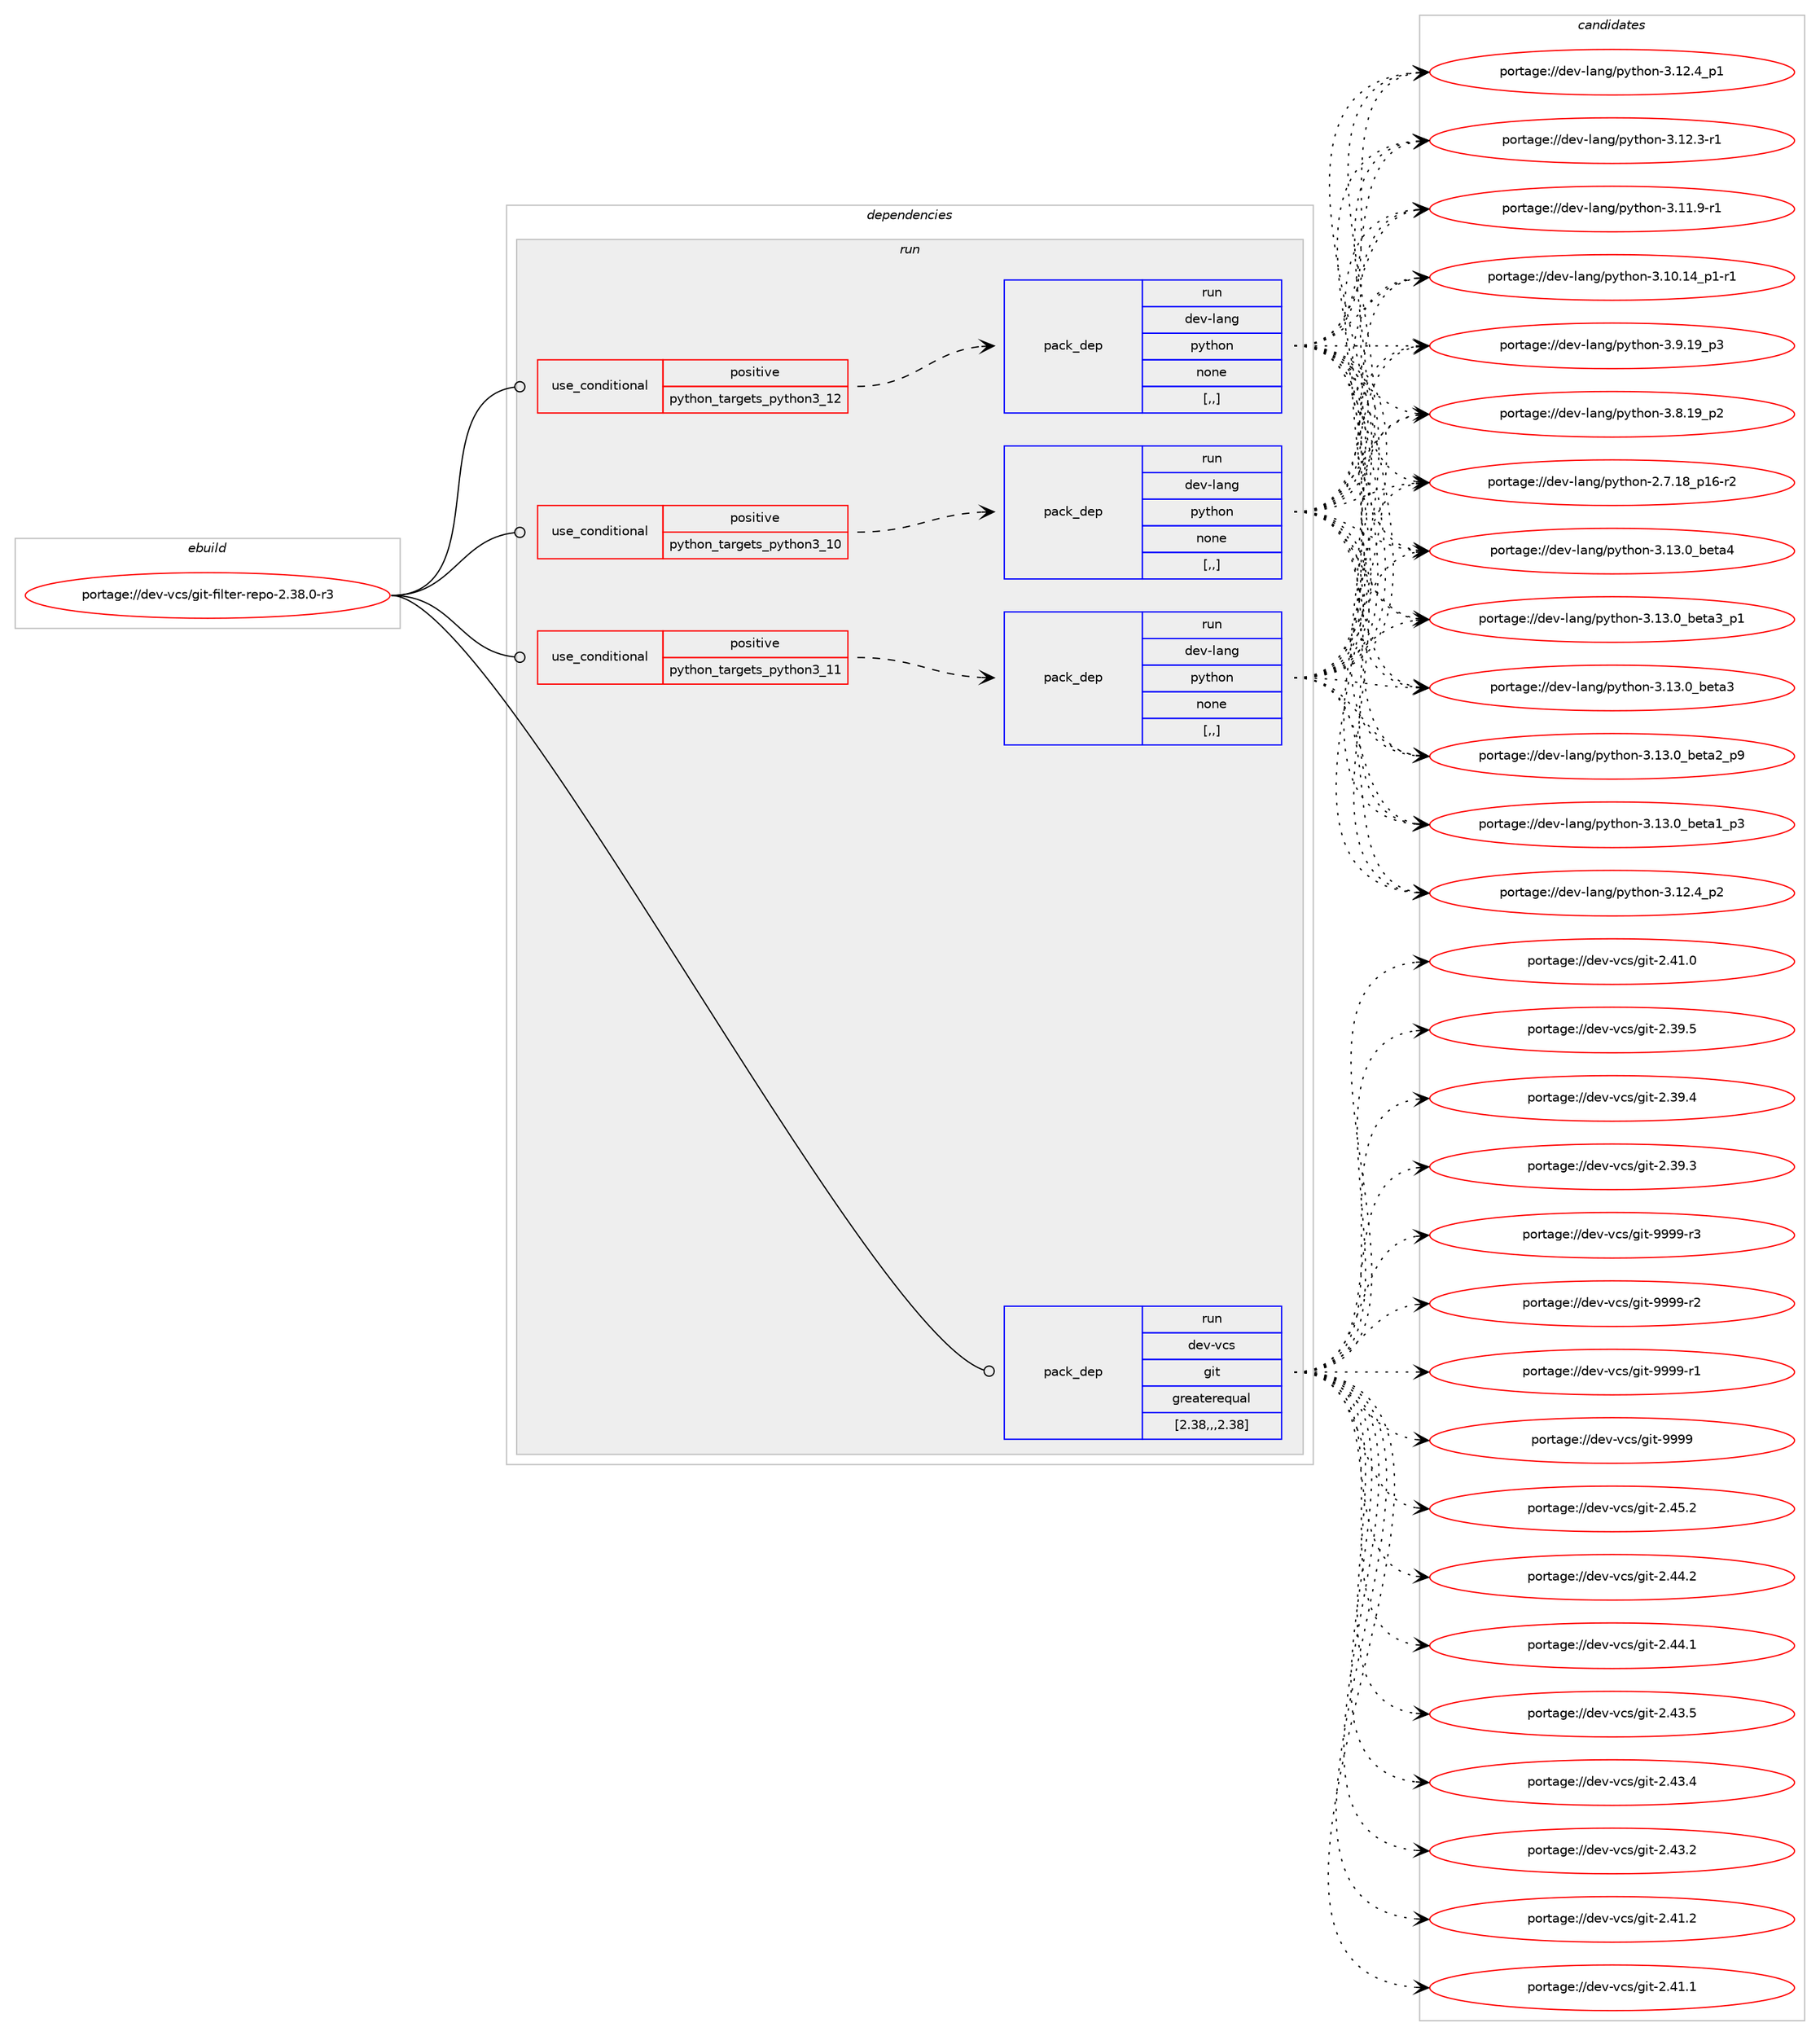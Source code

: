 digraph prolog {

# *************
# Graph options
# *************

newrank=true;
concentrate=true;
compound=true;
graph [rankdir=LR,fontname=Helvetica,fontsize=10,ranksep=1.5];#, ranksep=2.5, nodesep=0.2];
edge  [arrowhead=vee];
node  [fontname=Helvetica,fontsize=10];

# **********
# The ebuild
# **********

subgraph cluster_leftcol {
color=gray;
label=<<i>ebuild</i>>;
id [label="portage://dev-vcs/git-filter-repo-2.38.0-r3", color=red, width=4, href="../dev-vcs/git-filter-repo-2.38.0-r3.svg"];
}

# ****************
# The dependencies
# ****************

subgraph cluster_midcol {
color=gray;
label=<<i>dependencies</i>>;
subgraph cluster_compile {
fillcolor="#eeeeee";
style=filled;
label=<<i>compile</i>>;
}
subgraph cluster_compileandrun {
fillcolor="#eeeeee";
style=filled;
label=<<i>compile and run</i>>;
}
subgraph cluster_run {
fillcolor="#eeeeee";
style=filled;
label=<<i>run</i>>;
subgraph cond62483 {
dependency222205 [label=<<TABLE BORDER="0" CELLBORDER="1" CELLSPACING="0" CELLPADDING="4"><TR><TD ROWSPAN="3" CELLPADDING="10">use_conditional</TD></TR><TR><TD>positive</TD></TR><TR><TD>python_targets_python3_10</TD></TR></TABLE>>, shape=none, color=red];
subgraph pack158260 {
dependency222206 [label=<<TABLE BORDER="0" CELLBORDER="1" CELLSPACING="0" CELLPADDING="4" WIDTH="220"><TR><TD ROWSPAN="6" CELLPADDING="30">pack_dep</TD></TR><TR><TD WIDTH="110">run</TD></TR><TR><TD>dev-lang</TD></TR><TR><TD>python</TD></TR><TR><TD>none</TD></TR><TR><TD>[,,]</TD></TR></TABLE>>, shape=none, color=blue];
}
dependency222205:e -> dependency222206:w [weight=20,style="dashed",arrowhead="vee"];
}
id:e -> dependency222205:w [weight=20,style="solid",arrowhead="odot"];
subgraph cond62484 {
dependency222207 [label=<<TABLE BORDER="0" CELLBORDER="1" CELLSPACING="0" CELLPADDING="4"><TR><TD ROWSPAN="3" CELLPADDING="10">use_conditional</TD></TR><TR><TD>positive</TD></TR><TR><TD>python_targets_python3_11</TD></TR></TABLE>>, shape=none, color=red];
subgraph pack158261 {
dependency222208 [label=<<TABLE BORDER="0" CELLBORDER="1" CELLSPACING="0" CELLPADDING="4" WIDTH="220"><TR><TD ROWSPAN="6" CELLPADDING="30">pack_dep</TD></TR><TR><TD WIDTH="110">run</TD></TR><TR><TD>dev-lang</TD></TR><TR><TD>python</TD></TR><TR><TD>none</TD></TR><TR><TD>[,,]</TD></TR></TABLE>>, shape=none, color=blue];
}
dependency222207:e -> dependency222208:w [weight=20,style="dashed",arrowhead="vee"];
}
id:e -> dependency222207:w [weight=20,style="solid",arrowhead="odot"];
subgraph cond62485 {
dependency222209 [label=<<TABLE BORDER="0" CELLBORDER="1" CELLSPACING="0" CELLPADDING="4"><TR><TD ROWSPAN="3" CELLPADDING="10">use_conditional</TD></TR><TR><TD>positive</TD></TR><TR><TD>python_targets_python3_12</TD></TR></TABLE>>, shape=none, color=red];
subgraph pack158262 {
dependency222210 [label=<<TABLE BORDER="0" CELLBORDER="1" CELLSPACING="0" CELLPADDING="4" WIDTH="220"><TR><TD ROWSPAN="6" CELLPADDING="30">pack_dep</TD></TR><TR><TD WIDTH="110">run</TD></TR><TR><TD>dev-lang</TD></TR><TR><TD>python</TD></TR><TR><TD>none</TD></TR><TR><TD>[,,]</TD></TR></TABLE>>, shape=none, color=blue];
}
dependency222209:e -> dependency222210:w [weight=20,style="dashed",arrowhead="vee"];
}
id:e -> dependency222209:w [weight=20,style="solid",arrowhead="odot"];
subgraph pack158263 {
dependency222211 [label=<<TABLE BORDER="0" CELLBORDER="1" CELLSPACING="0" CELLPADDING="4" WIDTH="220"><TR><TD ROWSPAN="6" CELLPADDING="30">pack_dep</TD></TR><TR><TD WIDTH="110">run</TD></TR><TR><TD>dev-vcs</TD></TR><TR><TD>git</TD></TR><TR><TD>greaterequal</TD></TR><TR><TD>[2.38,,,2.38]</TD></TR></TABLE>>, shape=none, color=blue];
}
id:e -> dependency222211:w [weight=20,style="solid",arrowhead="odot"];
}
}

# **************
# The candidates
# **************

subgraph cluster_choices {
rank=same;
color=gray;
label=<<i>candidates</i>>;

subgraph choice158260 {
color=black;
nodesep=1;
choice1001011184510897110103471121211161041111104551464951464895981011169752 [label="portage://dev-lang/python-3.13.0_beta4", color=red, width=4,href="../dev-lang/python-3.13.0_beta4.svg"];
choice10010111845108971101034711212111610411111045514649514648959810111697519511249 [label="portage://dev-lang/python-3.13.0_beta3_p1", color=red, width=4,href="../dev-lang/python-3.13.0_beta3_p1.svg"];
choice1001011184510897110103471121211161041111104551464951464895981011169751 [label="portage://dev-lang/python-3.13.0_beta3", color=red, width=4,href="../dev-lang/python-3.13.0_beta3.svg"];
choice10010111845108971101034711212111610411111045514649514648959810111697509511257 [label="portage://dev-lang/python-3.13.0_beta2_p9", color=red, width=4,href="../dev-lang/python-3.13.0_beta2_p9.svg"];
choice10010111845108971101034711212111610411111045514649514648959810111697499511251 [label="portage://dev-lang/python-3.13.0_beta1_p3", color=red, width=4,href="../dev-lang/python-3.13.0_beta1_p3.svg"];
choice100101118451089711010347112121116104111110455146495046529511250 [label="portage://dev-lang/python-3.12.4_p2", color=red, width=4,href="../dev-lang/python-3.12.4_p2.svg"];
choice100101118451089711010347112121116104111110455146495046529511249 [label="portage://dev-lang/python-3.12.4_p1", color=red, width=4,href="../dev-lang/python-3.12.4_p1.svg"];
choice100101118451089711010347112121116104111110455146495046514511449 [label="portage://dev-lang/python-3.12.3-r1", color=red, width=4,href="../dev-lang/python-3.12.3-r1.svg"];
choice100101118451089711010347112121116104111110455146494946574511449 [label="portage://dev-lang/python-3.11.9-r1", color=red, width=4,href="../dev-lang/python-3.11.9-r1.svg"];
choice100101118451089711010347112121116104111110455146494846495295112494511449 [label="portage://dev-lang/python-3.10.14_p1-r1", color=red, width=4,href="../dev-lang/python-3.10.14_p1-r1.svg"];
choice100101118451089711010347112121116104111110455146574649579511251 [label="portage://dev-lang/python-3.9.19_p3", color=red, width=4,href="../dev-lang/python-3.9.19_p3.svg"];
choice100101118451089711010347112121116104111110455146564649579511250 [label="portage://dev-lang/python-3.8.19_p2", color=red, width=4,href="../dev-lang/python-3.8.19_p2.svg"];
choice100101118451089711010347112121116104111110455046554649569511249544511450 [label="portage://dev-lang/python-2.7.18_p16-r2", color=red, width=4,href="../dev-lang/python-2.7.18_p16-r2.svg"];
dependency222206:e -> choice1001011184510897110103471121211161041111104551464951464895981011169752:w [style=dotted,weight="100"];
dependency222206:e -> choice10010111845108971101034711212111610411111045514649514648959810111697519511249:w [style=dotted,weight="100"];
dependency222206:e -> choice1001011184510897110103471121211161041111104551464951464895981011169751:w [style=dotted,weight="100"];
dependency222206:e -> choice10010111845108971101034711212111610411111045514649514648959810111697509511257:w [style=dotted,weight="100"];
dependency222206:e -> choice10010111845108971101034711212111610411111045514649514648959810111697499511251:w [style=dotted,weight="100"];
dependency222206:e -> choice100101118451089711010347112121116104111110455146495046529511250:w [style=dotted,weight="100"];
dependency222206:e -> choice100101118451089711010347112121116104111110455146495046529511249:w [style=dotted,weight="100"];
dependency222206:e -> choice100101118451089711010347112121116104111110455146495046514511449:w [style=dotted,weight="100"];
dependency222206:e -> choice100101118451089711010347112121116104111110455146494946574511449:w [style=dotted,weight="100"];
dependency222206:e -> choice100101118451089711010347112121116104111110455146494846495295112494511449:w [style=dotted,weight="100"];
dependency222206:e -> choice100101118451089711010347112121116104111110455146574649579511251:w [style=dotted,weight="100"];
dependency222206:e -> choice100101118451089711010347112121116104111110455146564649579511250:w [style=dotted,weight="100"];
dependency222206:e -> choice100101118451089711010347112121116104111110455046554649569511249544511450:w [style=dotted,weight="100"];
}
subgraph choice158261 {
color=black;
nodesep=1;
choice1001011184510897110103471121211161041111104551464951464895981011169752 [label="portage://dev-lang/python-3.13.0_beta4", color=red, width=4,href="../dev-lang/python-3.13.0_beta4.svg"];
choice10010111845108971101034711212111610411111045514649514648959810111697519511249 [label="portage://dev-lang/python-3.13.0_beta3_p1", color=red, width=4,href="../dev-lang/python-3.13.0_beta3_p1.svg"];
choice1001011184510897110103471121211161041111104551464951464895981011169751 [label="portage://dev-lang/python-3.13.0_beta3", color=red, width=4,href="../dev-lang/python-3.13.0_beta3.svg"];
choice10010111845108971101034711212111610411111045514649514648959810111697509511257 [label="portage://dev-lang/python-3.13.0_beta2_p9", color=red, width=4,href="../dev-lang/python-3.13.0_beta2_p9.svg"];
choice10010111845108971101034711212111610411111045514649514648959810111697499511251 [label="portage://dev-lang/python-3.13.0_beta1_p3", color=red, width=4,href="../dev-lang/python-3.13.0_beta1_p3.svg"];
choice100101118451089711010347112121116104111110455146495046529511250 [label="portage://dev-lang/python-3.12.4_p2", color=red, width=4,href="../dev-lang/python-3.12.4_p2.svg"];
choice100101118451089711010347112121116104111110455146495046529511249 [label="portage://dev-lang/python-3.12.4_p1", color=red, width=4,href="../dev-lang/python-3.12.4_p1.svg"];
choice100101118451089711010347112121116104111110455146495046514511449 [label="portage://dev-lang/python-3.12.3-r1", color=red, width=4,href="../dev-lang/python-3.12.3-r1.svg"];
choice100101118451089711010347112121116104111110455146494946574511449 [label="portage://dev-lang/python-3.11.9-r1", color=red, width=4,href="../dev-lang/python-3.11.9-r1.svg"];
choice100101118451089711010347112121116104111110455146494846495295112494511449 [label="portage://dev-lang/python-3.10.14_p1-r1", color=red, width=4,href="../dev-lang/python-3.10.14_p1-r1.svg"];
choice100101118451089711010347112121116104111110455146574649579511251 [label="portage://dev-lang/python-3.9.19_p3", color=red, width=4,href="../dev-lang/python-3.9.19_p3.svg"];
choice100101118451089711010347112121116104111110455146564649579511250 [label="portage://dev-lang/python-3.8.19_p2", color=red, width=4,href="../dev-lang/python-3.8.19_p2.svg"];
choice100101118451089711010347112121116104111110455046554649569511249544511450 [label="portage://dev-lang/python-2.7.18_p16-r2", color=red, width=4,href="../dev-lang/python-2.7.18_p16-r2.svg"];
dependency222208:e -> choice1001011184510897110103471121211161041111104551464951464895981011169752:w [style=dotted,weight="100"];
dependency222208:e -> choice10010111845108971101034711212111610411111045514649514648959810111697519511249:w [style=dotted,weight="100"];
dependency222208:e -> choice1001011184510897110103471121211161041111104551464951464895981011169751:w [style=dotted,weight="100"];
dependency222208:e -> choice10010111845108971101034711212111610411111045514649514648959810111697509511257:w [style=dotted,weight="100"];
dependency222208:e -> choice10010111845108971101034711212111610411111045514649514648959810111697499511251:w [style=dotted,weight="100"];
dependency222208:e -> choice100101118451089711010347112121116104111110455146495046529511250:w [style=dotted,weight="100"];
dependency222208:e -> choice100101118451089711010347112121116104111110455146495046529511249:w [style=dotted,weight="100"];
dependency222208:e -> choice100101118451089711010347112121116104111110455146495046514511449:w [style=dotted,weight="100"];
dependency222208:e -> choice100101118451089711010347112121116104111110455146494946574511449:w [style=dotted,weight="100"];
dependency222208:e -> choice100101118451089711010347112121116104111110455146494846495295112494511449:w [style=dotted,weight="100"];
dependency222208:e -> choice100101118451089711010347112121116104111110455146574649579511251:w [style=dotted,weight="100"];
dependency222208:e -> choice100101118451089711010347112121116104111110455146564649579511250:w [style=dotted,weight="100"];
dependency222208:e -> choice100101118451089711010347112121116104111110455046554649569511249544511450:w [style=dotted,weight="100"];
}
subgraph choice158262 {
color=black;
nodesep=1;
choice1001011184510897110103471121211161041111104551464951464895981011169752 [label="portage://dev-lang/python-3.13.0_beta4", color=red, width=4,href="../dev-lang/python-3.13.0_beta4.svg"];
choice10010111845108971101034711212111610411111045514649514648959810111697519511249 [label="portage://dev-lang/python-3.13.0_beta3_p1", color=red, width=4,href="../dev-lang/python-3.13.0_beta3_p1.svg"];
choice1001011184510897110103471121211161041111104551464951464895981011169751 [label="portage://dev-lang/python-3.13.0_beta3", color=red, width=4,href="../dev-lang/python-3.13.0_beta3.svg"];
choice10010111845108971101034711212111610411111045514649514648959810111697509511257 [label="portage://dev-lang/python-3.13.0_beta2_p9", color=red, width=4,href="../dev-lang/python-3.13.0_beta2_p9.svg"];
choice10010111845108971101034711212111610411111045514649514648959810111697499511251 [label="portage://dev-lang/python-3.13.0_beta1_p3", color=red, width=4,href="../dev-lang/python-3.13.0_beta1_p3.svg"];
choice100101118451089711010347112121116104111110455146495046529511250 [label="portage://dev-lang/python-3.12.4_p2", color=red, width=4,href="../dev-lang/python-3.12.4_p2.svg"];
choice100101118451089711010347112121116104111110455146495046529511249 [label="portage://dev-lang/python-3.12.4_p1", color=red, width=4,href="../dev-lang/python-3.12.4_p1.svg"];
choice100101118451089711010347112121116104111110455146495046514511449 [label="portage://dev-lang/python-3.12.3-r1", color=red, width=4,href="../dev-lang/python-3.12.3-r1.svg"];
choice100101118451089711010347112121116104111110455146494946574511449 [label="portage://dev-lang/python-3.11.9-r1", color=red, width=4,href="../dev-lang/python-3.11.9-r1.svg"];
choice100101118451089711010347112121116104111110455146494846495295112494511449 [label="portage://dev-lang/python-3.10.14_p1-r1", color=red, width=4,href="../dev-lang/python-3.10.14_p1-r1.svg"];
choice100101118451089711010347112121116104111110455146574649579511251 [label="portage://dev-lang/python-3.9.19_p3", color=red, width=4,href="../dev-lang/python-3.9.19_p3.svg"];
choice100101118451089711010347112121116104111110455146564649579511250 [label="portage://dev-lang/python-3.8.19_p2", color=red, width=4,href="../dev-lang/python-3.8.19_p2.svg"];
choice100101118451089711010347112121116104111110455046554649569511249544511450 [label="portage://dev-lang/python-2.7.18_p16-r2", color=red, width=4,href="../dev-lang/python-2.7.18_p16-r2.svg"];
dependency222210:e -> choice1001011184510897110103471121211161041111104551464951464895981011169752:w [style=dotted,weight="100"];
dependency222210:e -> choice10010111845108971101034711212111610411111045514649514648959810111697519511249:w [style=dotted,weight="100"];
dependency222210:e -> choice1001011184510897110103471121211161041111104551464951464895981011169751:w [style=dotted,weight="100"];
dependency222210:e -> choice10010111845108971101034711212111610411111045514649514648959810111697509511257:w [style=dotted,weight="100"];
dependency222210:e -> choice10010111845108971101034711212111610411111045514649514648959810111697499511251:w [style=dotted,weight="100"];
dependency222210:e -> choice100101118451089711010347112121116104111110455146495046529511250:w [style=dotted,weight="100"];
dependency222210:e -> choice100101118451089711010347112121116104111110455146495046529511249:w [style=dotted,weight="100"];
dependency222210:e -> choice100101118451089711010347112121116104111110455146495046514511449:w [style=dotted,weight="100"];
dependency222210:e -> choice100101118451089711010347112121116104111110455146494946574511449:w [style=dotted,weight="100"];
dependency222210:e -> choice100101118451089711010347112121116104111110455146494846495295112494511449:w [style=dotted,weight="100"];
dependency222210:e -> choice100101118451089711010347112121116104111110455146574649579511251:w [style=dotted,weight="100"];
dependency222210:e -> choice100101118451089711010347112121116104111110455146564649579511250:w [style=dotted,weight="100"];
dependency222210:e -> choice100101118451089711010347112121116104111110455046554649569511249544511450:w [style=dotted,weight="100"];
}
subgraph choice158263 {
color=black;
nodesep=1;
choice10010111845118991154710310511645575757574511451 [label="portage://dev-vcs/git-9999-r3", color=red, width=4,href="../dev-vcs/git-9999-r3.svg"];
choice10010111845118991154710310511645575757574511450 [label="portage://dev-vcs/git-9999-r2", color=red, width=4,href="../dev-vcs/git-9999-r2.svg"];
choice10010111845118991154710310511645575757574511449 [label="portage://dev-vcs/git-9999-r1", color=red, width=4,href="../dev-vcs/git-9999-r1.svg"];
choice1001011184511899115471031051164557575757 [label="portage://dev-vcs/git-9999", color=red, width=4,href="../dev-vcs/git-9999.svg"];
choice10010111845118991154710310511645504652534650 [label="portage://dev-vcs/git-2.45.2", color=red, width=4,href="../dev-vcs/git-2.45.2.svg"];
choice10010111845118991154710310511645504652524650 [label="portage://dev-vcs/git-2.44.2", color=red, width=4,href="../dev-vcs/git-2.44.2.svg"];
choice10010111845118991154710310511645504652524649 [label="portage://dev-vcs/git-2.44.1", color=red, width=4,href="../dev-vcs/git-2.44.1.svg"];
choice10010111845118991154710310511645504652514653 [label="portage://dev-vcs/git-2.43.5", color=red, width=4,href="../dev-vcs/git-2.43.5.svg"];
choice10010111845118991154710310511645504652514652 [label="portage://dev-vcs/git-2.43.4", color=red, width=4,href="../dev-vcs/git-2.43.4.svg"];
choice10010111845118991154710310511645504652514650 [label="portage://dev-vcs/git-2.43.2", color=red, width=4,href="../dev-vcs/git-2.43.2.svg"];
choice10010111845118991154710310511645504652494650 [label="portage://dev-vcs/git-2.41.2", color=red, width=4,href="../dev-vcs/git-2.41.2.svg"];
choice10010111845118991154710310511645504652494649 [label="portage://dev-vcs/git-2.41.1", color=red, width=4,href="../dev-vcs/git-2.41.1.svg"];
choice10010111845118991154710310511645504652494648 [label="portage://dev-vcs/git-2.41.0", color=red, width=4,href="../dev-vcs/git-2.41.0.svg"];
choice10010111845118991154710310511645504651574653 [label="portage://dev-vcs/git-2.39.5", color=red, width=4,href="../dev-vcs/git-2.39.5.svg"];
choice10010111845118991154710310511645504651574652 [label="portage://dev-vcs/git-2.39.4", color=red, width=4,href="../dev-vcs/git-2.39.4.svg"];
choice10010111845118991154710310511645504651574651 [label="portage://dev-vcs/git-2.39.3", color=red, width=4,href="../dev-vcs/git-2.39.3.svg"];
dependency222211:e -> choice10010111845118991154710310511645575757574511451:w [style=dotted,weight="100"];
dependency222211:e -> choice10010111845118991154710310511645575757574511450:w [style=dotted,weight="100"];
dependency222211:e -> choice10010111845118991154710310511645575757574511449:w [style=dotted,weight="100"];
dependency222211:e -> choice1001011184511899115471031051164557575757:w [style=dotted,weight="100"];
dependency222211:e -> choice10010111845118991154710310511645504652534650:w [style=dotted,weight="100"];
dependency222211:e -> choice10010111845118991154710310511645504652524650:w [style=dotted,weight="100"];
dependency222211:e -> choice10010111845118991154710310511645504652524649:w [style=dotted,weight="100"];
dependency222211:e -> choice10010111845118991154710310511645504652514653:w [style=dotted,weight="100"];
dependency222211:e -> choice10010111845118991154710310511645504652514652:w [style=dotted,weight="100"];
dependency222211:e -> choice10010111845118991154710310511645504652514650:w [style=dotted,weight="100"];
dependency222211:e -> choice10010111845118991154710310511645504652494650:w [style=dotted,weight="100"];
dependency222211:e -> choice10010111845118991154710310511645504652494649:w [style=dotted,weight="100"];
dependency222211:e -> choice10010111845118991154710310511645504652494648:w [style=dotted,weight="100"];
dependency222211:e -> choice10010111845118991154710310511645504651574653:w [style=dotted,weight="100"];
dependency222211:e -> choice10010111845118991154710310511645504651574652:w [style=dotted,weight="100"];
dependency222211:e -> choice10010111845118991154710310511645504651574651:w [style=dotted,weight="100"];
}
}

}
